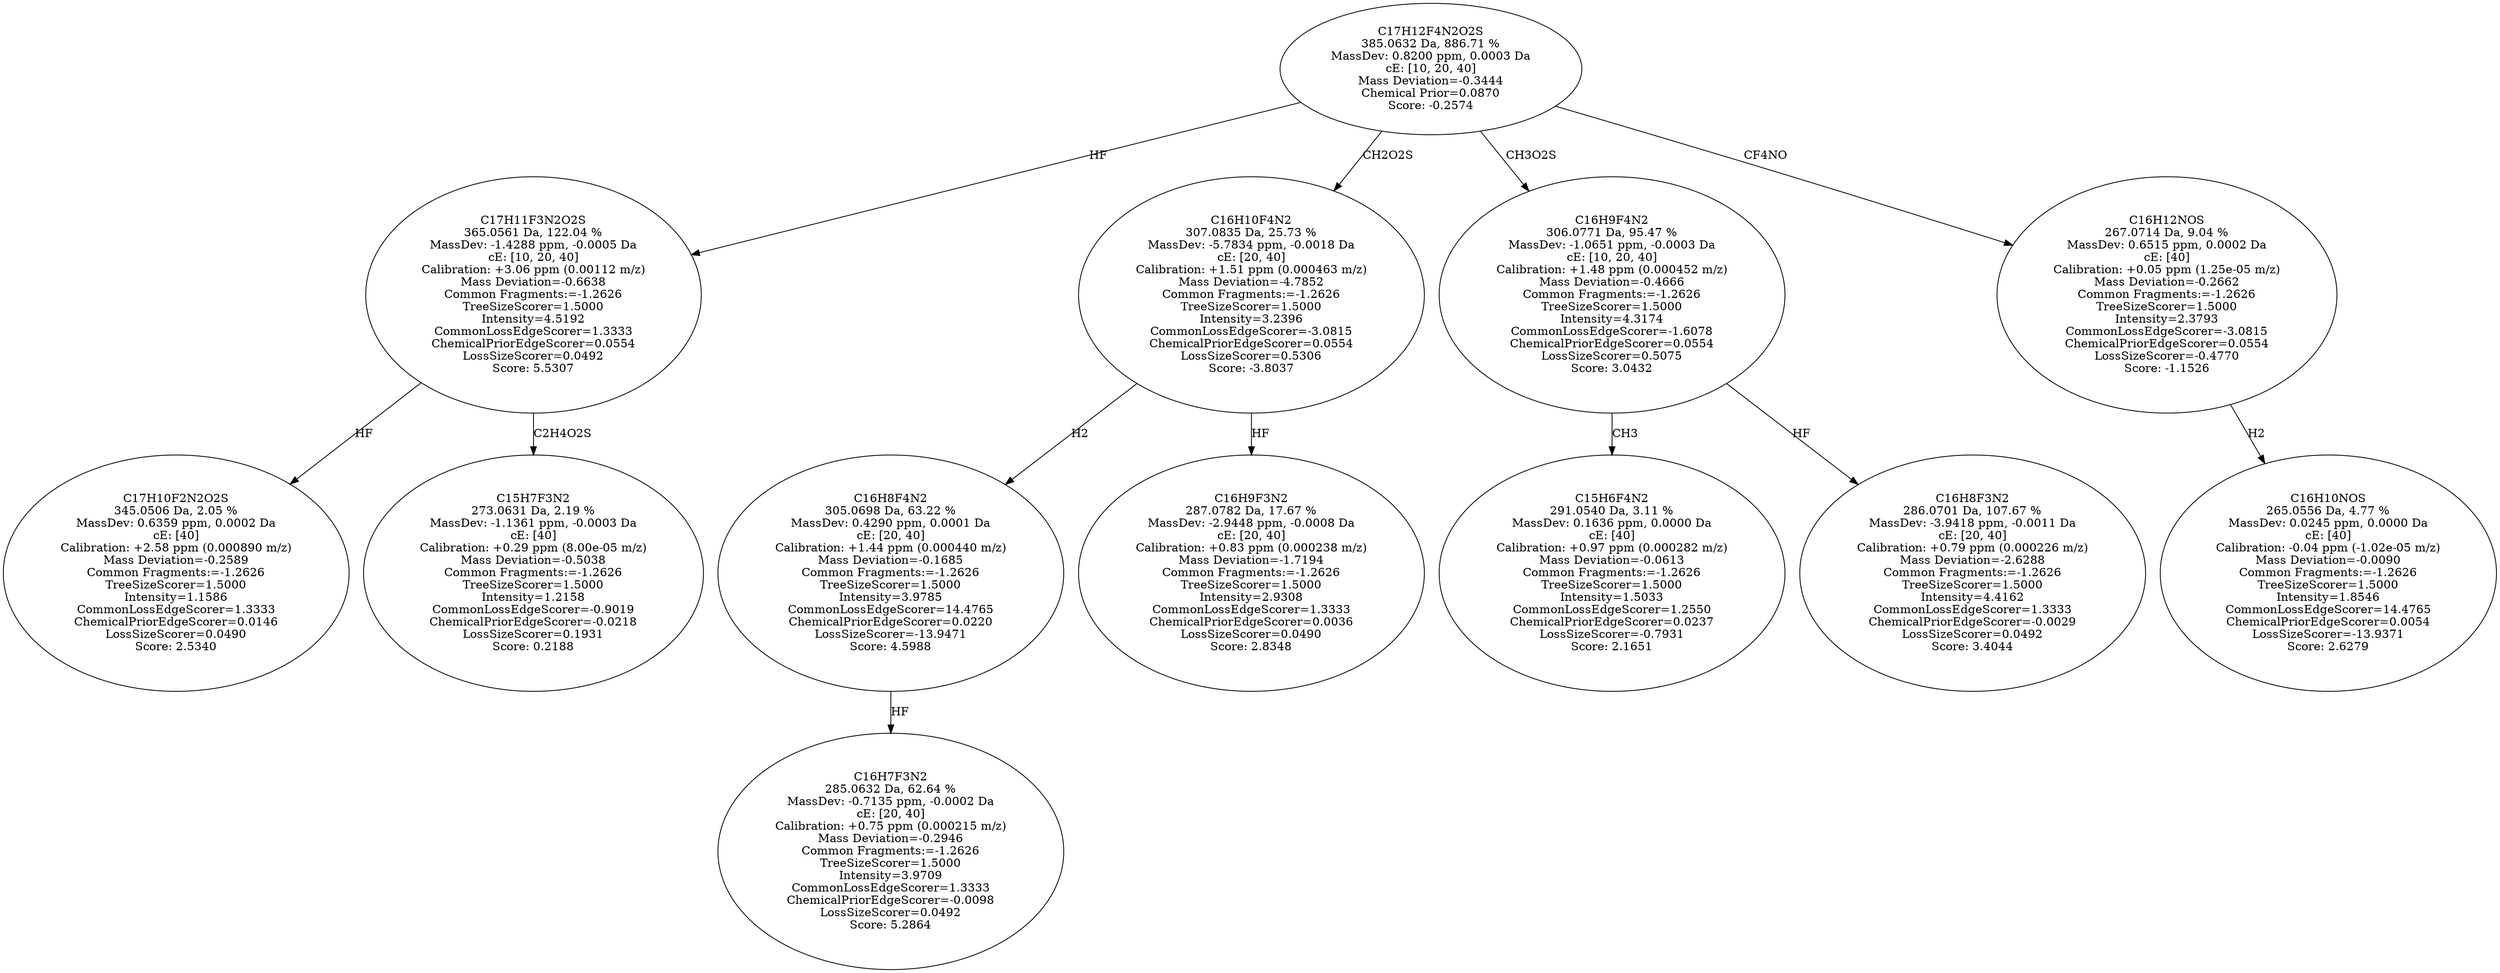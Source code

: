 strict digraph {
v1 [label="C17H10F2N2O2S\n345.0506 Da, 2.05 %\nMassDev: 0.6359 ppm, 0.0002 Da\ncE: [40]\nCalibration: +2.58 ppm (0.000890 m/z)\nMass Deviation=-0.2589\nCommon Fragments:=-1.2626\nTreeSizeScorer=1.5000\nIntensity=1.1586\nCommonLossEdgeScorer=1.3333\nChemicalPriorEdgeScorer=0.0146\nLossSizeScorer=0.0490\nScore: 2.5340"];
v2 [label="C15H7F3N2\n273.0631 Da, 2.19 %\nMassDev: -1.1361 ppm, -0.0003 Da\ncE: [40]\nCalibration: +0.29 ppm (8.00e-05 m/z)\nMass Deviation=-0.5038\nCommon Fragments:=-1.2626\nTreeSizeScorer=1.5000\nIntensity=1.2158\nCommonLossEdgeScorer=-0.9019\nChemicalPriorEdgeScorer=-0.0218\nLossSizeScorer=0.1931\nScore: 0.2188"];
v3 [label="C17H11F3N2O2S\n365.0561 Da, 122.04 %\nMassDev: -1.4288 ppm, -0.0005 Da\ncE: [10, 20, 40]\nCalibration: +3.06 ppm (0.00112 m/z)\nMass Deviation=-0.6638\nCommon Fragments:=-1.2626\nTreeSizeScorer=1.5000\nIntensity=4.5192\nCommonLossEdgeScorer=1.3333\nChemicalPriorEdgeScorer=0.0554\nLossSizeScorer=0.0492\nScore: 5.5307"];
v4 [label="C16H7F3N2\n285.0632 Da, 62.64 %\nMassDev: -0.7135 ppm, -0.0002 Da\ncE: [20, 40]\nCalibration: +0.75 ppm (0.000215 m/z)\nMass Deviation=-0.2946\nCommon Fragments:=-1.2626\nTreeSizeScorer=1.5000\nIntensity=3.9709\nCommonLossEdgeScorer=1.3333\nChemicalPriorEdgeScorer=-0.0098\nLossSizeScorer=0.0492\nScore: 5.2864"];
v5 [label="C16H8F4N2\n305.0698 Da, 63.22 %\nMassDev: 0.4290 ppm, 0.0001 Da\ncE: [20, 40]\nCalibration: +1.44 ppm (0.000440 m/z)\nMass Deviation=-0.1685\nCommon Fragments:=-1.2626\nTreeSizeScorer=1.5000\nIntensity=3.9785\nCommonLossEdgeScorer=14.4765\nChemicalPriorEdgeScorer=0.0220\nLossSizeScorer=-13.9471\nScore: 4.5988"];
v6 [label="C16H9F3N2\n287.0782 Da, 17.67 %\nMassDev: -2.9448 ppm, -0.0008 Da\ncE: [20, 40]\nCalibration: +0.83 ppm (0.000238 m/z)\nMass Deviation=-1.7194\nCommon Fragments:=-1.2626\nTreeSizeScorer=1.5000\nIntensity=2.9308\nCommonLossEdgeScorer=1.3333\nChemicalPriorEdgeScorer=0.0036\nLossSizeScorer=0.0490\nScore: 2.8348"];
v7 [label="C16H10F4N2\n307.0835 Da, 25.73 %\nMassDev: -5.7834 ppm, -0.0018 Da\ncE: [20, 40]\nCalibration: +1.51 ppm (0.000463 m/z)\nMass Deviation=-4.7852\nCommon Fragments:=-1.2626\nTreeSizeScorer=1.5000\nIntensity=3.2396\nCommonLossEdgeScorer=-3.0815\nChemicalPriorEdgeScorer=0.0554\nLossSizeScorer=0.5306\nScore: -3.8037"];
v8 [label="C15H6F4N2\n291.0540 Da, 3.11 %\nMassDev: 0.1636 ppm, 0.0000 Da\ncE: [40]\nCalibration: +0.97 ppm (0.000282 m/z)\nMass Deviation=-0.0613\nCommon Fragments:=-1.2626\nTreeSizeScorer=1.5000\nIntensity=1.5033\nCommonLossEdgeScorer=1.2550\nChemicalPriorEdgeScorer=0.0237\nLossSizeScorer=-0.7931\nScore: 2.1651"];
v9 [label="C16H8F3N2\n286.0701 Da, 107.67 %\nMassDev: -3.9418 ppm, -0.0011 Da\ncE: [20, 40]\nCalibration: +0.79 ppm (0.000226 m/z)\nMass Deviation=-2.6288\nCommon Fragments:=-1.2626\nTreeSizeScorer=1.5000\nIntensity=4.4162\nCommonLossEdgeScorer=1.3333\nChemicalPriorEdgeScorer=-0.0029\nLossSizeScorer=0.0492\nScore: 3.4044"];
v10 [label="C16H9F4N2\n306.0771 Da, 95.47 %\nMassDev: -1.0651 ppm, -0.0003 Da\ncE: [10, 20, 40]\nCalibration: +1.48 ppm (0.000452 m/z)\nMass Deviation=-0.4666\nCommon Fragments:=-1.2626\nTreeSizeScorer=1.5000\nIntensity=4.3174\nCommonLossEdgeScorer=-1.6078\nChemicalPriorEdgeScorer=0.0554\nLossSizeScorer=0.5075\nScore: 3.0432"];
v11 [label="C16H10NOS\n265.0556 Da, 4.77 %\nMassDev: 0.0245 ppm, 0.0000 Da\ncE: [40]\nCalibration: -0.04 ppm (-1.02e-05 m/z)\nMass Deviation=-0.0090\nCommon Fragments:=-1.2626\nTreeSizeScorer=1.5000\nIntensity=1.8546\nCommonLossEdgeScorer=14.4765\nChemicalPriorEdgeScorer=0.0054\nLossSizeScorer=-13.9371\nScore: 2.6279"];
v12 [label="C16H12NOS\n267.0714 Da, 9.04 %\nMassDev: 0.6515 ppm, 0.0002 Da\ncE: [40]\nCalibration: +0.05 ppm (1.25e-05 m/z)\nMass Deviation=-0.2662\nCommon Fragments:=-1.2626\nTreeSizeScorer=1.5000\nIntensity=2.3793\nCommonLossEdgeScorer=-3.0815\nChemicalPriorEdgeScorer=0.0554\nLossSizeScorer=-0.4770\nScore: -1.1526"];
v13 [label="C17H12F4N2O2S\n385.0632 Da, 886.71 %\nMassDev: 0.8200 ppm, 0.0003 Da\ncE: [10, 20, 40]\nMass Deviation=-0.3444\nChemical Prior=0.0870\nScore: -0.2574"];
v3 -> v1 [label="HF"];
v3 -> v2 [label="C2H4O2S"];
v13 -> v3 [label="HF"];
v5 -> v4 [label="HF"];
v7 -> v5 [label="H2"];
v7 -> v6 [label="HF"];
v13 -> v7 [label="CH2O2S"];
v10 -> v8 [label="CH3"];
v10 -> v9 [label="HF"];
v13 -> v10 [label="CH3O2S"];
v12 -> v11 [label="H2"];
v13 -> v12 [label="CF4NO"];
}